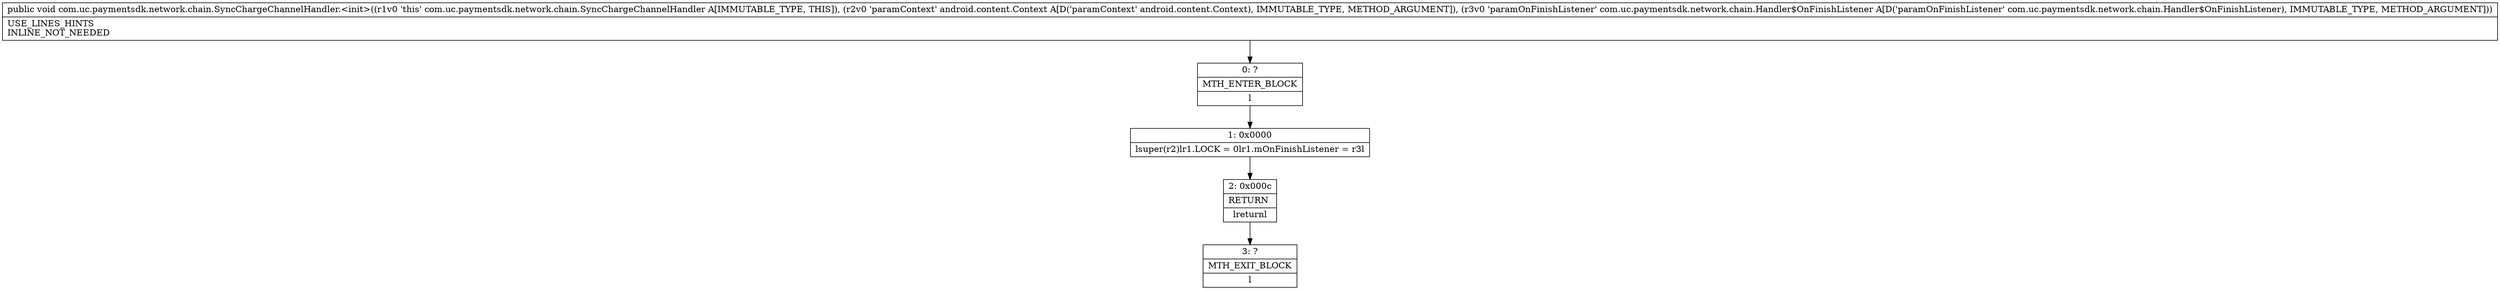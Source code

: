 digraph "CFG forcom.uc.paymentsdk.network.chain.SyncChargeChannelHandler.\<init\>(Landroid\/content\/Context;Lcom\/uc\/paymentsdk\/network\/chain\/Handler$OnFinishListener;)V" {
Node_0 [shape=record,label="{0\:\ ?|MTH_ENTER_BLOCK\l|l}"];
Node_1 [shape=record,label="{1\:\ 0x0000|lsuper(r2)lr1.LOCK = 0lr1.mOnFinishListener = r3l}"];
Node_2 [shape=record,label="{2\:\ 0x000c|RETURN\l|lreturnl}"];
Node_3 [shape=record,label="{3\:\ ?|MTH_EXIT_BLOCK\l|l}"];
MethodNode[shape=record,label="{public void com.uc.paymentsdk.network.chain.SyncChargeChannelHandler.\<init\>((r1v0 'this' com.uc.paymentsdk.network.chain.SyncChargeChannelHandler A[IMMUTABLE_TYPE, THIS]), (r2v0 'paramContext' android.content.Context A[D('paramContext' android.content.Context), IMMUTABLE_TYPE, METHOD_ARGUMENT]), (r3v0 'paramOnFinishListener' com.uc.paymentsdk.network.chain.Handler$OnFinishListener A[D('paramOnFinishListener' com.uc.paymentsdk.network.chain.Handler$OnFinishListener), IMMUTABLE_TYPE, METHOD_ARGUMENT]))  | USE_LINES_HINTS\lINLINE_NOT_NEEDED\l}"];
MethodNode -> Node_0;
Node_0 -> Node_1;
Node_1 -> Node_2;
Node_2 -> Node_3;
}


